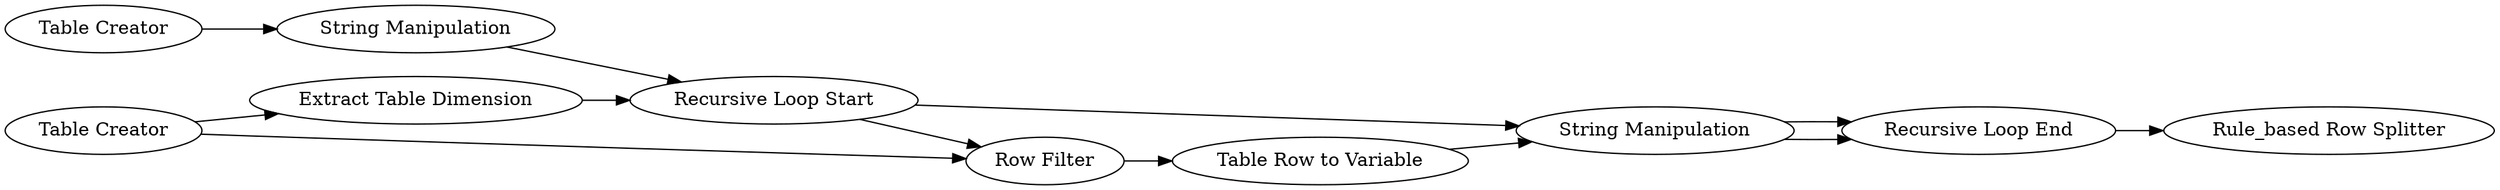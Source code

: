 digraph {
	1 [label="Table Creator"]
	7 [label="Table Creator"]
	11 [label="Recursive Loop Start"]
	12 [label="Recursive Loop End"]
	18 [label="String Manipulation"]
	19 [label="Table Row to Variable"]
	20 [label="Row Filter"]
	21 [label="Extract Table Dimension"]
	22 [label="String Manipulation"]
	23 [label="Rule_based Row Splitter"]
	1 -> 22
	7 -> 21
	7 -> 20
	11 -> 18
	11 -> 20
	12 -> 23
	18 -> 12
	18 -> 12
	19 -> 18
	20 -> 19
	21 -> 11
	22 -> 11
	rankdir=LR
}
